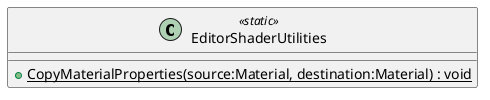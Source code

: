 @startuml
class EditorShaderUtilities <<static>> {
    + {static} CopyMaterialProperties(source:Material, destination:Material) : void
}
@enduml
